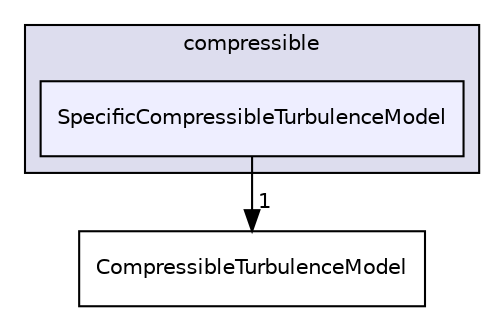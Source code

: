 digraph "src/TurbulenceModels/compressible/SpecificCompressibleTurbulenceModel" {
  bgcolor=transparent;
  compound=true
  node [ fontsize="10", fontname="Helvetica"];
  edge [ labelfontsize="10", labelfontname="Helvetica"];
  subgraph clusterdir_7904bc8e3270082a35070ba525b2d08a {
    graph [ bgcolor="#ddddee", pencolor="black", label="compressible" fontname="Helvetica", fontsize="10", URL="dir_7904bc8e3270082a35070ba525b2d08a.html"]
  dir_d9d9b0783662f8eadda2c41d392e4667 [shape=box, label="SpecificCompressibleTurbulenceModel", style="filled", fillcolor="#eeeeff", pencolor="black", URL="dir_d9d9b0783662f8eadda2c41d392e4667.html"];
  }
  dir_886aa8b6b628196a61d7d959f449a24d [shape=box label="CompressibleTurbulenceModel" URL="dir_886aa8b6b628196a61d7d959f449a24d.html"];
  dir_d9d9b0783662f8eadda2c41d392e4667->dir_886aa8b6b628196a61d7d959f449a24d [headlabel="1", labeldistance=1.5 headhref="dir_002977_002973.html"];
}
